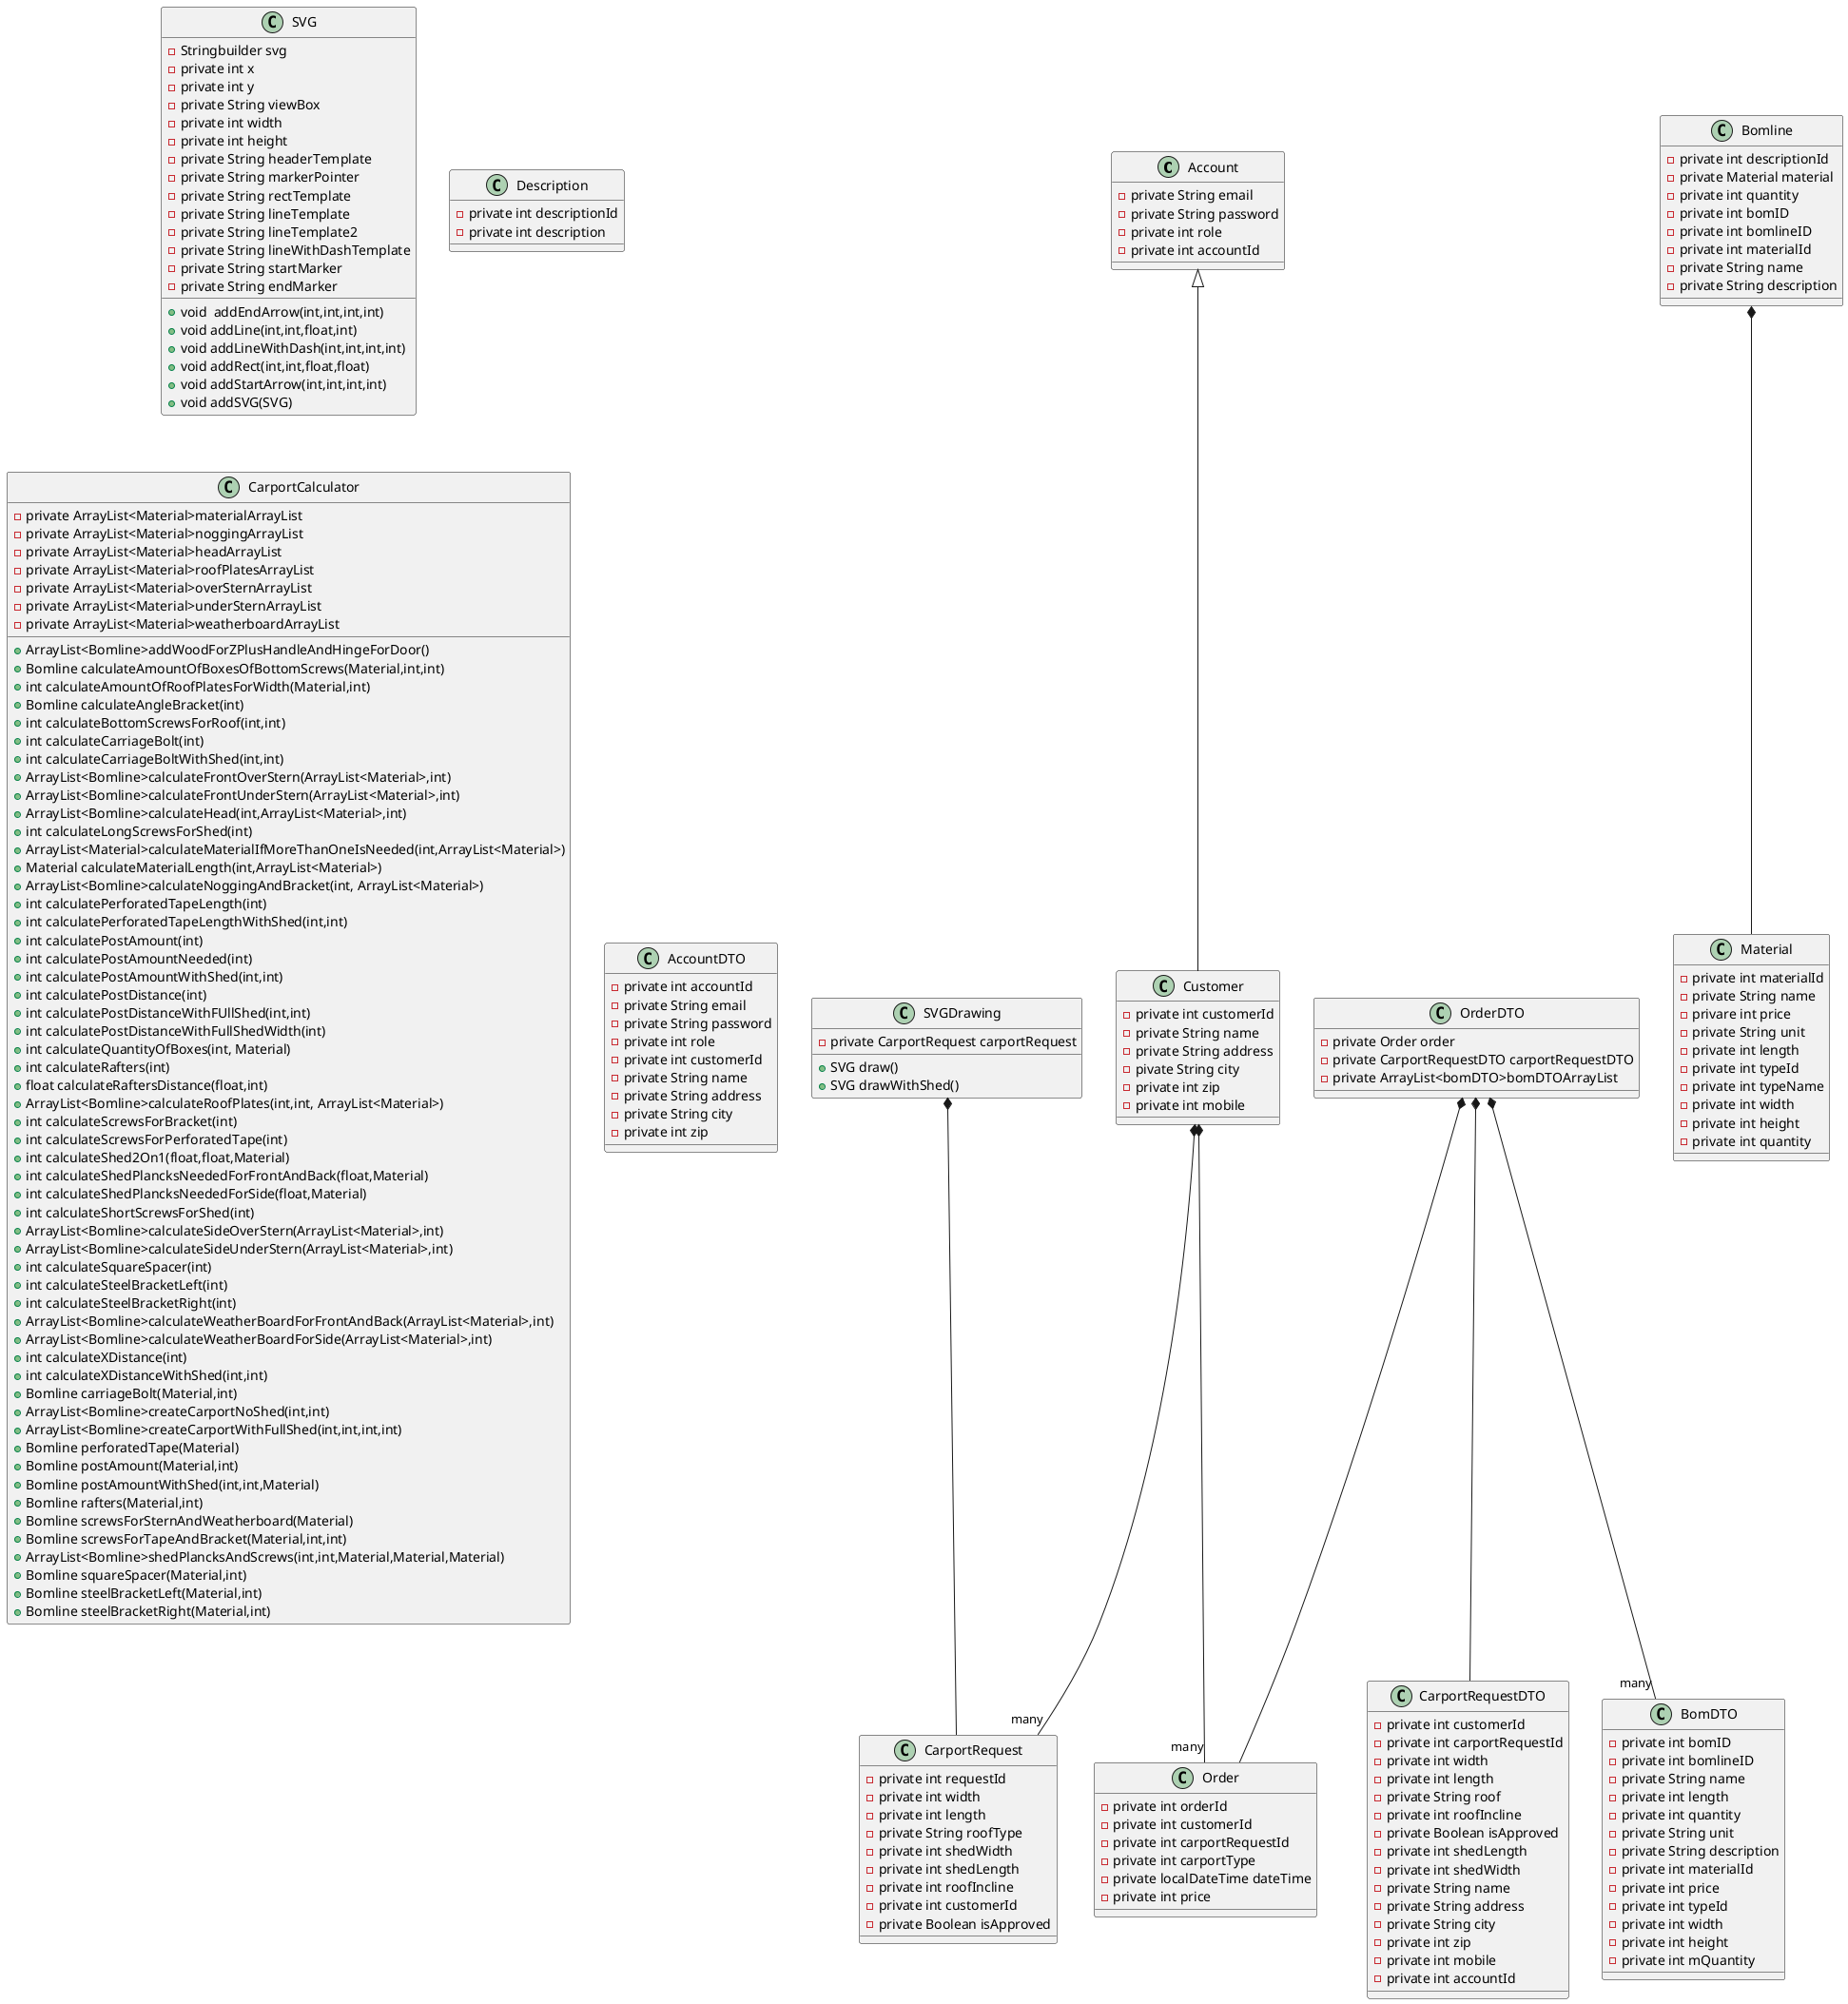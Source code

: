 @startuml
'https://plantuml.com/class-diagram

class Account
class Order
class Material
class Bomline
class Customer
class CarportRequest
class SVG
class SVGDrawing
class Description
class CarportCalculator
class CarportRequestDTO
class BomDTO
class AccountDTO
class OrderDTO



Account <|-- Customer
Customer *--"many" Order
Customer *--"many" CarportRequest
SVGDrawing *-- CarportRequest
Bomline *-- Material

OrderDTO *-- Order
OrderDTO *--"many" BomDTO
OrderDTO *-- CarportRequestDTO

Account : - private String email
Account : - private String password
Account : - private int role
Account : - private int accountId

Customer : - private int customerId
Customer : - private String name
Customer : - private String address
Customer : - pivate String city
Customer : - private int zip
Customer : - private int mobile

Order : - private int orderId
Order : - private int customerId
Order : - private int carportRequestId
Order : - private int carportType
Order : - private localDateTime dateTime
Order : - private int price

Bomline : - private int descriptionId
Bomline : - private Material material
Bomline : - private int quantity
Bomline : - private int bomID
Bomline : - private int bomlineID
Bomline : - private int materialId
Bomline : - private String name
Bomline : - private String description

Material : - private int materialId
Material : - private String name
Material : - privare int price
Material : - private String unit
Material : - private int length
Material : - private int typeId
Material : - private int typeName
Material : - private int width
Material : - private int height
Material : - private int quantity

CarportRequest : - private int requestId
CarportRequest : - private int width
CarportRequest : - private int length
CarportRequest : - private String roofType
CarportRequest : - private int shedWidth
CarportRequest : - private int shedLength
CarportRequest : - private int roofIncline
CarportRequest : - private int customerId
CarportRequest : - private Boolean isApproved

SVG : - Stringbuilder svg
SVG : - private int x
SVG : - private int y
SVG : - private String viewBox
SVG : - private int width
SVG : - private int height
SVG : - private String headerTemplate
SVG : - private String markerPointer
SVG : - private String rectTemplate
SVG : - private String lineTemplate
SVG : - private String lineTemplate2
SVG : - private String lineWithDashTemplate
SVG : - private String startMarker
SVG : - private String endMarker
SVG : + void  addEndArrow(int,int,int,int)
SVG : + void addLine(int,int,float,int)
SVG : + void addLineWithDash(int,int,int,int)
SVG : + void addRect(int,int,float,float)
SVG : + void addStartArrow(int,int,int,int)
SVG : + void addSVG(SVG)

SVGDrawing : - private CarportRequest carportRequest
SVGDrawing : + SVG draw()
SVGDrawing : + SVG drawWithShed()

Description : - private int descriptionId
Description : - private int description

CarportCalculator : - private ArrayList<Material>materialArrayList
CarportCalculator : - private ArrayList<Material>noggingArrayList
CarportCalculator : - private ArrayList<Material>headArrayList
CarportCalculator : - private ArrayList<Material>roofPlatesArrayList
CarportCalculator : - private ArrayList<Material>overSternArrayList
CarportCalculator : - private ArrayList<Material>underSternArrayList
CarportCalculator : - private ArrayList<Material>weatherboardArrayList
CarportCalculator : + ArrayList<Bomline>addWoodForZPlusHandleAndHingeForDoor()
CarportCalculator : + Bomline calculateAmountOfBoxesOfBottomScrews(Material,int,int)
CarportCalculator : + int calculateAmountOfRoofPlatesForWidth(Material,int)
CarportCalculator : + Bomline calculateAngleBracket(int)
CarportCalculator : + int calculateBottomScrewsForRoof(int,int)
CarportCalculator : + int calculateCarriageBolt(int)
CarportCalculator : + int calculateCarriageBoltWithShed(int,int)
CarportCalculator : + ArrayList<Bomline>calculateFrontOverStern(ArrayList<Material>,int)
CarportCalculator : + ArrayList<Bomline>calculateFrontUnderStern(ArrayList<Material>,int)
CarportCalculator : + ArrayList<Bomline>calculateHead(int,ArrayList<Material>,int)
CarportCalculator : + int calculateLongScrewsForShed(int)
CarportCalculator : + ArrayList<Material>calculateMaterialIfMoreThanOneIsNeeded(int,ArrayList<Material>)
CarportCalculator : + Material calculateMaterialLength(int,ArrayList<Material>)
CarportCalculator : + ArrayList<Bomline>calculateNoggingAndBracket(int, ArrayList<Material>)
CarportCalculator : + int calculatePerforatedTapeLength(int)
CarportCalculator : + int calculatePerforatedTapeLengthWithShed(int,int)
CarportCalculator : + int calculatePostAmount(int)
CarportCalculator : + int calculatePostAmountNeeded(int)
CarportCalculator : + int calculatePostAmountWithShed(int,int)
CarportCalculator : + int calculatePostDistance(int)
CarportCalculator : + int calculatePostDistanceWithFUllShed(int,int)
CarportCalculator : + int calculatePostDistanceWithFullShedWidth(int)
CarportCalculator : + int calculateQuantityOfBoxes(int, Material)
CarportCalculator : + int calculateRafters(int)
CarportCalculator : + float calculateRaftersDistance(float,int)
CarportCalculator : + ArrayList<Bomline>calculateRoofPlates(int,int, ArrayList<Material>)
CarportCalculator : + int calculateScrewsForBracket(int)
CarportCalculator : + int calculateScrewsForPerforatedTape(int)
CarportCalculator : + int calculateShed2On1(float,float,Material)
CarportCalculator : + int calculateShedPlancksNeededForFrontAndBack(float,Material)
CarportCalculator : + int calculateShedPlancksNeededForSide(float,Material)
CarportCalculator : + int calculateShortScrewsForShed(int)
CarportCalculator : + ArrayList<Bomline>calculateSideOverStern(ArrayList<Material>,int)
CarportCalculator : + ArrayList<Bomline>calculateSideUnderStern(ArrayList<Material>,int)
CarportCalculator : + int calculateSquareSpacer(int)
CarportCalculator : + int calculateSteelBracketLeft(int)
CarportCalculator : + int calculateSteelBracketRight(int)
CarportCalculator : + ArrayList<Bomline>calculateWeatherBoardForFrontAndBack(ArrayList<Material>,int)
CarportCalculator : + ArrayList<Bomline>calculateWeatherBoardForSide(ArrayList<Material>,int)
CarportCalculator : + int calculateXDistance(int)
CarportCalculator : + int calculateXDistanceWithShed(int,int)
CarportCalculator : + Bomline carriageBolt(Material,int)
CarportCalculator : + ArrayList<Bomline>createCarportNoShed(int,int)
CarportCalculator : + ArrayList<Bomline>createCarportWithFullShed(int,int,int,int)
CarportCalculator : + Bomline perforatedTape(Material)
CarportCalculator : + Bomline postAmount(Material,int)
CarportCalculator : + Bomline postAmountWithShed(int,int,Material)
CarportCalculator : + Bomline rafters(Material,int)
CarportCalculator : + Bomline screwsForSternAndWeatherboard(Material)
CarportCalculator : + Bomline screwsForTapeAndBracket(Material,int,int)
CarportCalculator : + ArrayList<Bomline>shedPlancksAndScrews(int,int,Material,Material,Material)
CarportCalculator : + Bomline squareSpacer(Material,int)
CarportCalculator : + Bomline steelBracketLeft(Material,int)
CarportCalculator : + Bomline steelBracketRight(Material,int)

CarportRequestDTO : - private int customerId
CarportRequestDTO : - private int carportRequestId
CarportRequestDTO : - private int width
CarportRequestDTO : - private int length
CarportRequestDTO : - private String roof
CarportRequestDTO : - private int roofIncline
CarportRequestDTO : - private Boolean isApproved
CarportRequestDTO : - private int shedLength
CarportRequestDTO : - private int shedWidth
CarportRequestDTO : - private String name
CarportRequestDTO : - private String address
CarportRequestDTO : - private String city
CarportRequestDTO : - private int zip
CarportRequestDTO : - private int mobile
CarportRequestDTO : - private int accountId

BomDTO : - private int bomID
BomDTO : - private int bomlineID
BomDTO : - private String name
BomDTO : - private int length
BomDTO : - private int quantity
BomDTO : - private String unit
BomDTO : - private String description
BomDTO : - private int materialId
BomDTO : - private int price
BomDTO : - private int typeId
BomDTO : - private int width
BomDTO : - private int height
BomDTO : - private int mQuantity

AccountDTO : - private int accountId
AccountDTO : - private String email
AccountDTO : - private String password
AccountDTO : - private int role
AccountDTO : - private int customerId
AccountDTO : - private String name
AccountDTO : - private String address
AccountDTO : - private String city
AccountDTO : - private int zip

OrderDTO : - private Order order
OrderDTO : - private CarportRequestDTO carportRequestDTO
OrderDTO : - private ArrayList<bomDTO>bomDTOArrayList


@enduml